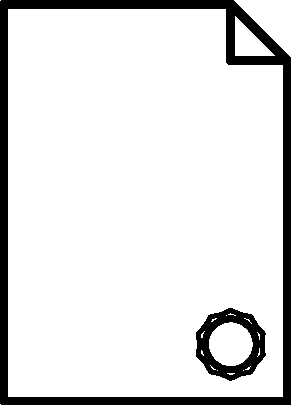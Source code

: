 picture drawing(real k = 1) {
	picture pic;
	path[] p;
    draw(pic, (-5,-7) -- (5,-7) -- (5,5) -- (3,7) -- (-5,7) -- cycle, black+4*k);
    draw(pic, (5,5) -- (3,5) -- (3,7), black+4*k);
    path p;
    int NUM = 10;
    for (int i=0; i<2*NUM; ++i) {
        p = p -- dir(i*180/NUM)*(1.1+(i%2)*0.1);
    }
    draw(pic, shift(3,-5)*(p -- cycle), black+2*k);
    draw(pic, shift(3,-5)*scale(0.9)*unitcircle, black+3*k);
	return scale(k/2)*pic;
}

unitsize(1cm);
add(drawing());
